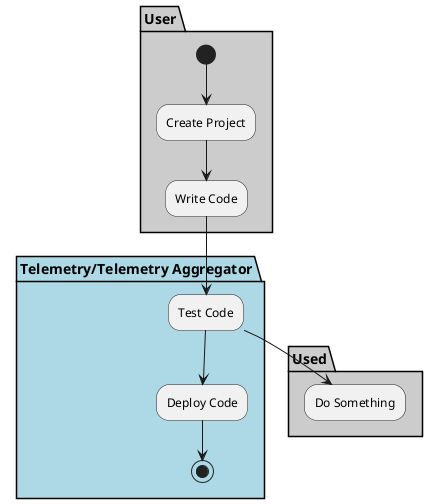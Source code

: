 @startuml

partition "Telemetry/Telemetry Aggregator" {

}

partition User  #cccccc {
  (*) --> "Create Project"
  --> "Write Code"
}

partition "Telemetry/Telemetry Aggregator" #lightblue {
  "Write Code" --> "Test Code"
  "Test Code" --> "Deploy Code"
  "Deploy Code" --> (*)
}

partition Used #cccccc {
  "Test Code" --> "Do Something"
}

@enduml
